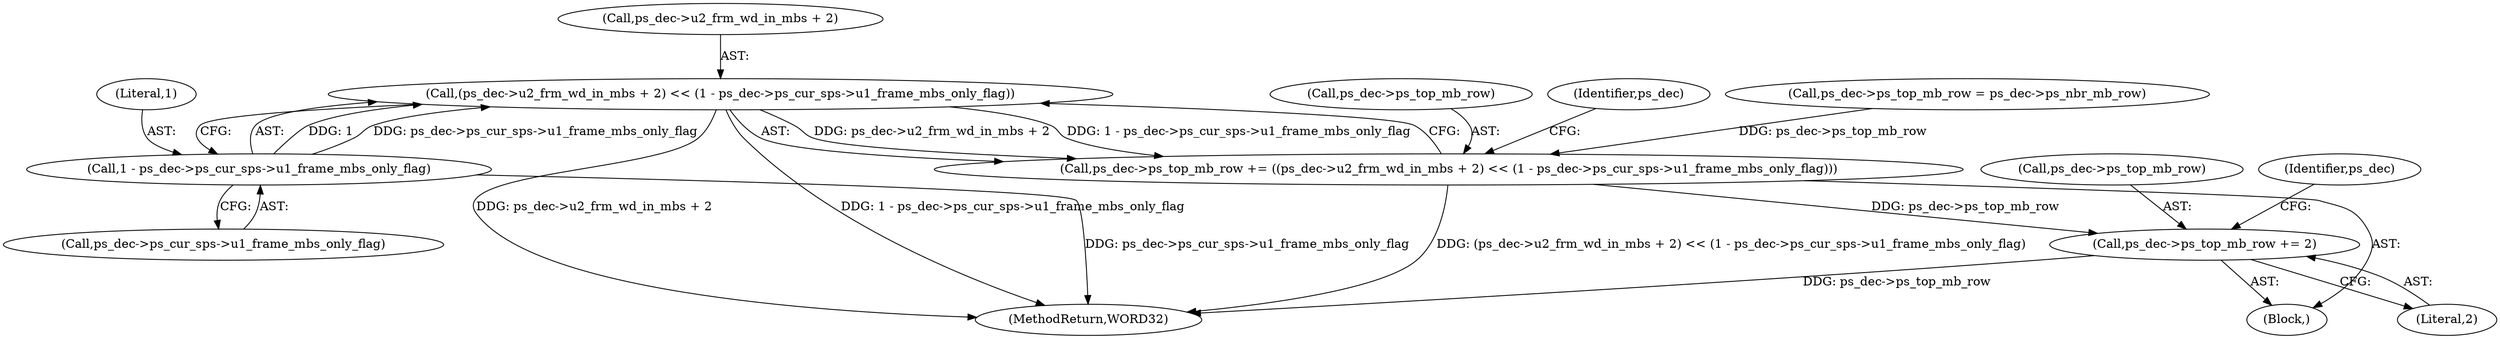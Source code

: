 digraph "0_Android_a78887bcffbc2995cf9ed72e0697acf560875e9e_3@pointer" {
"1001355" [label="(Call,(ps_dec->u2_frm_wd_in_mbs + 2) << (1 - ps_dec->ps_cur_sps->u1_frame_mbs_only_flag))"];
"1001361" [label="(Call,1 - ps_dec->ps_cur_sps->u1_frame_mbs_only_flag)"];
"1001351" [label="(Call,ps_dec->ps_top_mb_row += ((ps_dec->u2_frm_wd_in_mbs + 2) << (1 - ps_dec->ps_cur_sps->u1_frame_mbs_only_flag)))"];
"1001368" [label="(Call,ps_dec->ps_top_mb_row += 2)"];
"1001363" [label="(Call,ps_dec->ps_cur_sps->u1_frame_mbs_only_flag)"];
"1001352" [label="(Call,ps_dec->ps_top_mb_row)"];
"1001369" [label="(Call,ps_dec->ps_top_mb_row)"];
"1001368" [label="(Call,ps_dec->ps_top_mb_row += 2)"];
"1001375" [label="(Identifier,ps_dec)"];
"1001370" [label="(Identifier,ps_dec)"];
"1001351" [label="(Call,ps_dec->ps_top_mb_row += ((ps_dec->u2_frm_wd_in_mbs + 2) << (1 - ps_dec->ps_cur_sps->u1_frame_mbs_only_flag)))"];
"1001355" [label="(Call,(ps_dec->u2_frm_wd_in_mbs + 2) << (1 - ps_dec->ps_cur_sps->u1_frame_mbs_only_flag))"];
"1001361" [label="(Call,1 - ps_dec->ps_cur_sps->u1_frame_mbs_only_flag)"];
"1000138" [label="(Block,)"];
"1001344" [label="(Call,ps_dec->ps_top_mb_row = ps_dec->ps_nbr_mb_row)"];
"1001362" [label="(Literal,1)"];
"1002052" [label="(MethodReturn,WORD32)"];
"1001372" [label="(Literal,2)"];
"1001356" [label="(Call,ps_dec->u2_frm_wd_in_mbs + 2)"];
"1001355" -> "1001351"  [label="AST: "];
"1001355" -> "1001361"  [label="CFG: "];
"1001356" -> "1001355"  [label="AST: "];
"1001361" -> "1001355"  [label="AST: "];
"1001351" -> "1001355"  [label="CFG: "];
"1001355" -> "1002052"  [label="DDG: ps_dec->u2_frm_wd_in_mbs + 2"];
"1001355" -> "1002052"  [label="DDG: 1 - ps_dec->ps_cur_sps->u1_frame_mbs_only_flag"];
"1001355" -> "1001351"  [label="DDG: ps_dec->u2_frm_wd_in_mbs + 2"];
"1001355" -> "1001351"  [label="DDG: 1 - ps_dec->ps_cur_sps->u1_frame_mbs_only_flag"];
"1001361" -> "1001355"  [label="DDG: 1"];
"1001361" -> "1001355"  [label="DDG: ps_dec->ps_cur_sps->u1_frame_mbs_only_flag"];
"1001361" -> "1001363"  [label="CFG: "];
"1001362" -> "1001361"  [label="AST: "];
"1001363" -> "1001361"  [label="AST: "];
"1001361" -> "1002052"  [label="DDG: ps_dec->ps_cur_sps->u1_frame_mbs_only_flag"];
"1001351" -> "1000138"  [label="AST: "];
"1001352" -> "1001351"  [label="AST: "];
"1001370" -> "1001351"  [label="CFG: "];
"1001351" -> "1002052"  [label="DDG: (ps_dec->u2_frm_wd_in_mbs + 2) << (1 - ps_dec->ps_cur_sps->u1_frame_mbs_only_flag)"];
"1001344" -> "1001351"  [label="DDG: ps_dec->ps_top_mb_row"];
"1001351" -> "1001368"  [label="DDG: ps_dec->ps_top_mb_row"];
"1001368" -> "1000138"  [label="AST: "];
"1001368" -> "1001372"  [label="CFG: "];
"1001369" -> "1001368"  [label="AST: "];
"1001372" -> "1001368"  [label="AST: "];
"1001375" -> "1001368"  [label="CFG: "];
"1001368" -> "1002052"  [label="DDG: ps_dec->ps_top_mb_row"];
}
